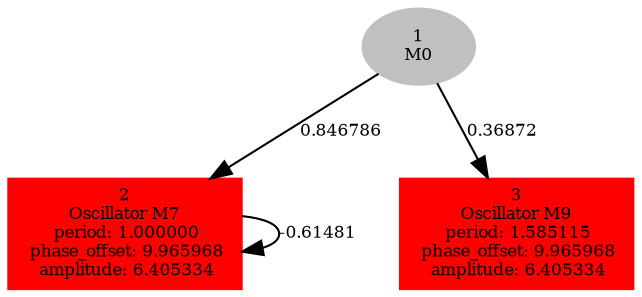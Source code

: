  digraph g{ forcelabels=true;
1[label=<1<BR/>M0>,color="grey",style=filled,fontsize=8];
2 [label=<2<BR />Oscillator M7<BR /> period: 1.000000<BR /> phase_offset: 9.965968<BR /> amplitude: 6.405334>, shape=box,color=red,style=filled,fontsize=8];3 [label=<3<BR />Oscillator M9<BR /> period: 1.585115<BR /> phase_offset: 9.965968<BR /> amplitude: 6.405334>, shape=box,color=red,style=filled,fontsize=8];1 -> 2[label="0.846786 ",fontsize="8"];
1 -> 3[label="0.36872 ",fontsize="8"];
2 -> 2[label="-0.61481 ",fontsize="8"];
 }
